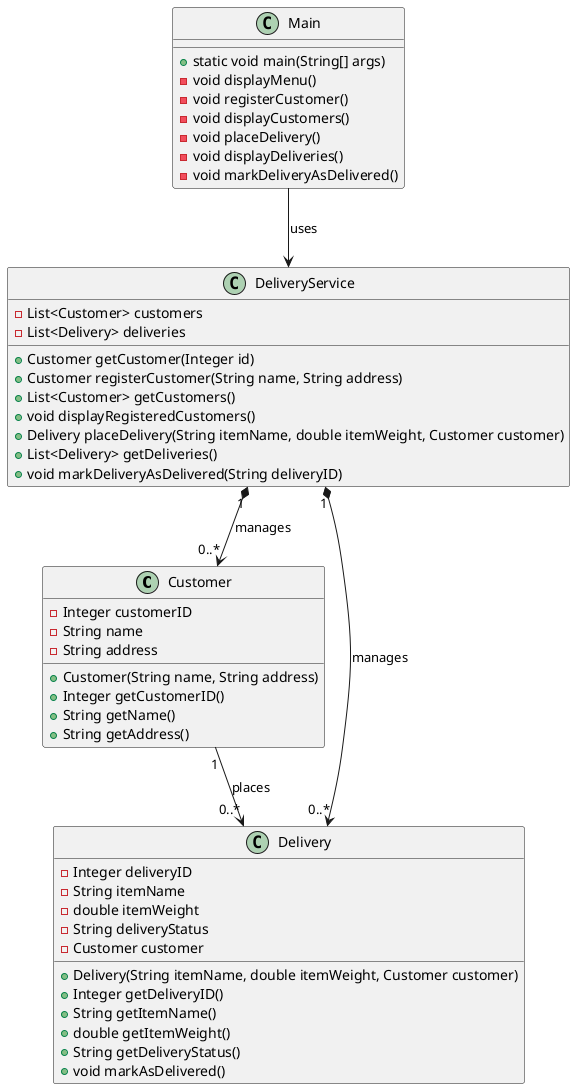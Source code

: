 @startuml
class Customer {
  -Integer customerID
  -String name
  -String address
  +Customer(String name, String address)
  +Integer getCustomerID()
  +String getName()
  +String getAddress()
}

class Delivery {
  -Integer deliveryID
  -String itemName
  -double itemWeight
  -String deliveryStatus
  -Customer customer
  +Delivery(String itemName, double itemWeight, Customer customer)
  +Integer getDeliveryID()
  +String getItemName()
  +double getItemWeight()
  +String getDeliveryStatus()
  +void markAsDelivered()
}

class DeliveryService {
  -List<Customer> customers
  -List<Delivery> deliveries
  +Customer getCustomer(Integer id)
  +Customer registerCustomer(String name, String address)
  +List<Customer> getCustomers()
  +void displayRegisteredCustomers()
  +Delivery placeDelivery(String itemName, double itemWeight, Customer customer)
  +List<Delivery> getDeliveries()
  +void markDeliveryAsDelivered(String deliveryID)
}

class Main {
  +static void main(String[] args)
  -void displayMenu()
  -void registerCustomer()
  -void displayCustomers()
  -void placeDelivery()
  -void displayDeliveries()
  -void markDeliveryAsDelivered()
}

Customer "1" --> "0..*" Delivery : "places"
DeliveryService "1" *--> "0..*" Customer : "manages"
DeliveryService "1" *--> "0..*" Delivery : "manages"
Main --> DeliveryService : "uses"
@enduml
